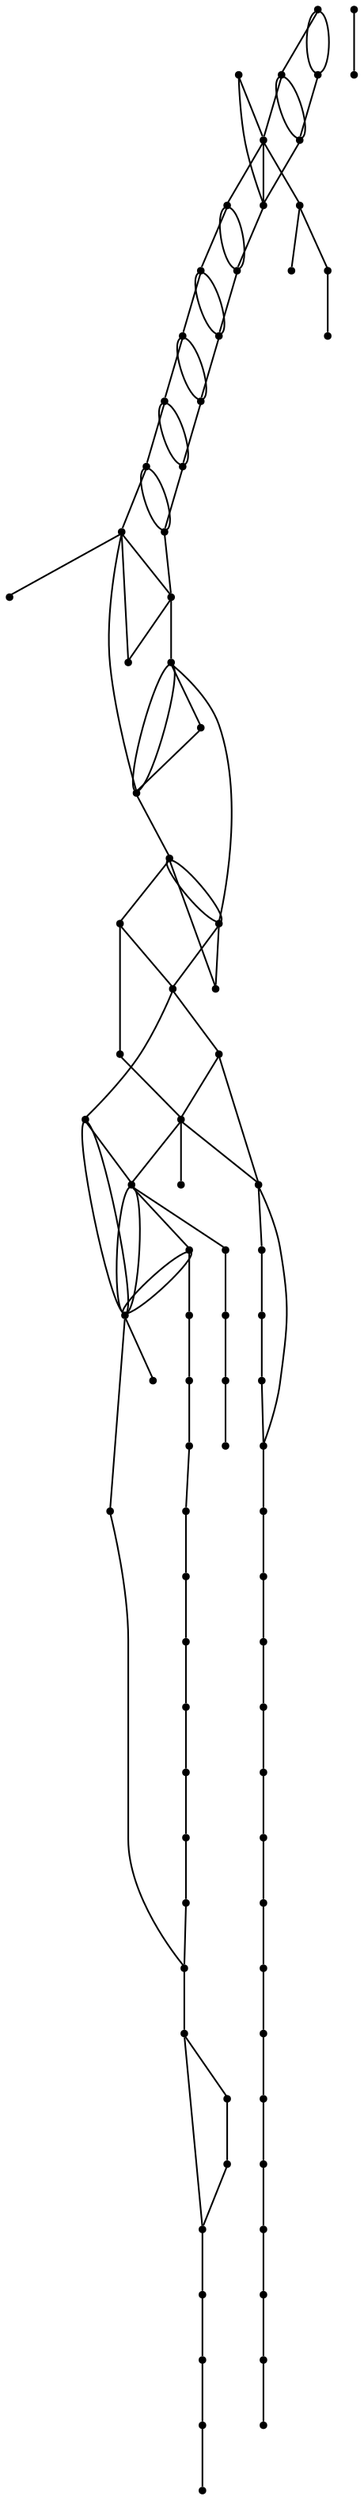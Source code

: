 graph {
  node [shape=point,comment="{\"directed\":false,\"doi\":\"10.1007/978-3-642-25878-7_10\",\"figure\":\"?\"}"]

  v0 [pos="1174.4819349489676,816.6166708875878"]
  v1 [pos="1191.7013225248074,816.6166708875878"]
  v2 [pos="1174.4819349489676,1084.4060163270738"]
  v3 [pos="1191.7013225248074,1097.1987151876622"]
  v4 [pos="1157.1561566615358,822.1592903782885"]
  v5 [pos="1157.1561566615358,1090.857186908628"]
  v6 [pos="1139.9419868119824,813.4494597500444"]
  v7 [pos="1139.9419868119824,1065.2811525796774"]
  v8 [pos="1122.6109907982643,808.3527221356778"]
  v9 [pos="1122.6109907982643,1064.3726014888243"]
  v10 [pos="1105.395802855777,820.9172817062181"]
  v11 [pos="1105.395802855777,1073.769949921821"]
  v12 [pos="1088.0700245683452,816.1623953421613"]
  v13 [pos="1088.0700245683452,1060.184414965311"]
  v14 [pos="1070.8515278238226,810.0530760109169"]
  v15 [pos="1070.8515278238226,1053.620041130713"]
  v16 [pos="1053.520611348615,807.7860222951344"]
  v17 [pos="1053.520611348615,1043.3192445761406"]
  v18 [pos="1045.8788853252993,872.2463486816853"]
  v19 [pos="1045.8788853252993,903.6544251140199"]
  v20 [pos="1036.3105775016056,806.3150953750884"]
  v21 [pos="1036.3105775016056,1039.2478063590947"]
  v22 [pos="1018.9796451186958,805.29818964686"]
  v23 [pos="1018.9796451186958,1035.9641012686925"]
  v24 [pos="1019.038392262522,781.4736501656305"]
  v25 [pos="1001.7654116383341,802.8060329872351"]
  v26 [pos="1001.765411638334,1029.5129306871386"]
  v27 [pos="1001.8247950902439,813.3890507679398"]
  v28 [pos="984.5511781579722,797.4885164403768"]
  v29 [pos="984.5511781579722,1020.344754855726"]
  v30 [pos="967.2191958667245,793.9797084061324"]
  v31 [pos="967.2191958667245,1012.1978087638925"]
  v32 [pos="950.0060122947007,793.8629600996651"]
  v33 [pos="950.0060122947007,1006.8759682056834"]
  v34 [pos="932.675079911791,790.3582217231624"]
  v35 [pos="932.675079911791,999.2913979430424"]
  v36 [pos="915.4629144327013,790.3582217231624"]
  v37 [pos="915.4629144327013,997.4796530842226"]
  v38 [pos="898.1298504177112,790.0166248264616"]
  v39 [pos="898.1298504177112,990.580788356871"]
  v40 [pos="880.9156805681578,787.1869409278773"]
  v41 [pos="880.9156805681578,985.369369059109"]
  v42 [pos="880.9750640200677,811.8032831934929"]
  v43 [pos="863.588884187792,782.8863301092473"]
  v44 [pos="863.6434316982659,977.5629865524404"]
  v45 [pos="846.3704510740779,779.2648434262774"]
  v46 [pos="846.3704510740779,967.1500200563603"]
  v47 [pos="829.1031017764305,974.3938677628306"]
  v48 [pos="829.0426047853741,780.2858188122473"]
  v49 [pos="829.042604785374,965.5620904762379"]
  v50 [pos="811.8294848441587,778.8116011923867"]
  v51 [pos="811.8294848441587,958.3183381523709"]
  v52 [pos="794.5572359742669,996.691013822847"]
  v53 [pos="794.502688463793,775.8684596871498"]
  v54 [pos="794.502688463793,952.0965945260098"]
  v55 [pos="777.3430661247135,1044.507711813546"]
  v56 [pos="777.2843189808873,773.4920180224563"]
  v57 [pos="777.2843189808873,945.0787241039125"]
  v58 [pos="760.0127064190791,1046.1503274195734"]
  v59 [pos="759.9574589697131,771.4584609196086"]
  v60 [pos="759.9574589697131,939.8736318521705"]
  v61 [pos="742.7411574880794,770.6623341238721"]
  v62 [pos="742.7411574880794,933.0808643739156"]
  v63 [pos="725.4122931064417,767.8329045788969"]
  v64 [pos="725.4122931064417,926.4007755443863"]
  v65 [pos="708.1981232568883,765.0032206803128"]
  v66 [pos="708.1981232568883,918.820274939487"]
  v67 [pos="690.8713268765225,766.5878595606204"]
  v68 [pos="690.8713268765225,914.857191359816"]
  v69 [pos="673.6528937628084,766.7002838557372"]
  v70 [pos="673.6528937628084,911.5775559271559"]
  v71 [pos="656.3260973824426,763.6457513669195"]
  v72 [pos="656.3260973824426,903.6544251140199"]
  v73 [pos="656.3855444651609,1015.8154801427295"]
  v74 [pos="639.1119275328892,761.7246185591886"]
  v75 [pos="639.1119275328892,896.5210940505998"]
  v76 [pos="621.7851311525235,760.9284917634523"]
  v77 [pos="621.7851311525235,890.7503352698507"]
  v78 [pos="1191.7559813891958,748.024751655495"]
  v79 [pos="1139.996645676371,749.6095018155067"]
  v80 [pos="1070.9105772139885,775.1328690503223"]
  v81 [pos="932.7302637303487,781.4693261542798"]
  v82 [pos="898.1904746703843,806.1657580124856"]
  v83 [pos="984.6064256073382,832.5172052151509"]
  v84 [pos="950.064759438527,869.1896541871922"]
  v85 [pos="915.5195935752555,896.2396517823945"]
  v86 [pos="1045.9345622826218,935.0028874192775"]
  v87 [pos="1045.9345622826218,966.3552763083719"]

  v0 -- v1 [id="-1",pos="1174.4819349489676,816.6166708875878 1191.7013225248074,816.6166708875878 1191.7013225248074,816.6166708875878 1191.7013225248074,816.6166708875878"]
  v2 -- v3 [id="-2",pos="1174.4819349489676,1084.4060163270738 1191.7013225248074,1097.1987151876622 1191.7013225248074,1097.1987151876622 1191.7013225248074,1097.1987151876622"]
  v4 -- v0 [id="-3",pos="1157.1561566615358,822.1592903782885 1174.4819349489676,816.6166708875878 1174.4819349489676,816.6166708875878 1174.4819349489676,816.6166708875878"]
  v5 -- v2 [id="-4",pos="1157.1561566615358,1090.857186908628 1174.4819349489676,1084.4060163270738 1174.4819349489676,1084.4060163270738 1174.4819349489676,1084.4060163270738"]
  v6 -- v4 [id="-5",pos="1139.9419868119824,813.4494597500444 1157.1561566615358,822.1592903782885 1157.1561566615358,822.1592903782885 1157.1561566615358,822.1592903782885"]
  v7 -- v5 [id="-6",pos="1139.9419868119824,1065.2811525796774 1157.1561566615358,1090.857186908628 1157.1561566615358,1090.857186908628 1157.1561566615358,1090.857186908628"]
  v8 -- v6 [id="-7",pos="1122.6109907982643,808.3527221356778 1139.9419868119824,813.4494597500444 1139.9419868119824,813.4494597500444 1139.9419868119824,813.4494597500444"]
  v9 -- v7 [id="-8",pos="1122.6109907982643,1064.3726014888243 1139.9419868119824,1065.2811525796774 1139.9419868119824,1065.2811525796774 1139.9419868119824,1065.2811525796774"]
  v10 -- v8 [id="-9",pos="1105.395802855777,820.9172817062181 1122.6109907982643,808.3527221356778 1122.6109907982643,808.3527221356778 1122.6109907982643,808.3527221356778"]
  v11 -- v9 [id="-10",pos="1105.395802855777,1073.769949921821 1122.6109907982643,1064.3726014888243 1122.6109907982643,1064.3726014888243 1122.6109907982643,1064.3726014888243"]
  v12 -- v10 [id="-11",pos="1088.0700245683452,816.1623953421613 1105.395802855777,820.9172817062181 1105.395802855777,820.9172817062181 1105.395802855777,820.9172817062181"]
  v13 -- v11 [id="-12",pos="1088.0700245683452,1060.184414965311 1105.395802855777,1073.769949921821 1105.395802855777,1073.769949921821 1105.395802855777,1073.769949921821"]
  v14 -- v12 [id="-13",pos="1070.8515278238226,810.0530760109169 1088.0700245683452,816.1623953421613 1088.0700245683452,816.1623953421613 1088.0700245683452,816.1623953421613"]
  v44 -- v35 [id="-19",pos="863.6434316982659,977.5629865524404 932.675079911791,999.2913979430424 932.675079911791,999.2913979430424 932.675079911791,999.2913979430424"]
  v46 -- v87 [id="-22",pos="846.3704510740779,967.1500200563603 1045.9345622826218,966.3552763083719 1045.9345622826218,966.3552763083719 1045.9345622826218,966.3552763083719"]
  v60 -- v86 [id="-24",pos="759.9574589697131,939.8736318521705 1045.9345622826218,935.0028874192775 1045.9345622826218,935.0028874192775 1045.9345622826218,935.0028874192775"]
  v72 -- v85 [id="-26",pos="656.3260973824426,903.6544251140199 915.5195935752555,896.2396517823945 915.5195935752555,896.2396517823945 915.5195935752555,896.2396517823945"]
  v85 -- v84 [id="-29",pos="915.5195935752555,896.2396517823945 950.064759438527,869.1896541871922 950.064759438527,869.1896541871922 950.064759438527,869.1896541871922"]
  v42 -- v83 [id="-32",pos="880.9750640200677,811.8032831934929 984.6064256073382,832.5172052151509 984.6064256073382,832.5172052151509 984.6064256073382,832.5172052151509"]
  v42 -- v27 [id="-34",pos="880.9750640200677,811.8032831934929 1001.8247950902439,813.3890507679398 1001.8247950902439,813.3890507679398 1001.8247950902439,813.3890507679398"]
  v16 -- v14 [id="-35",pos="1053.520611348615,807.7860222951344 1070.8515278238226,810.0530760109169 1070.8515278238226,810.0530760109169 1070.8515278238226,810.0530760109169"]
  v14 -- v8 [id="-36",pos="1070.8515278238226,810.0530760109169 1122.6109907982643,808.3527221356778 1122.6109907982643,808.3527221356778 1122.6109907982643,808.3527221356778"]
  v53 -- v50 [id="-40",pos="794.502688463793,775.8684596871498 811.8294848441587,778.8116011923867 811.8294848441587,778.8116011923867 811.8294848441587,778.8116011923867"]
  v48 -- v45 [id="-41",pos="829.0426047853741,780.2858188122473 846.3704510740779,779.2648434262774 846.3704510740779,779.2648434262774 846.3704510740779,779.2648434262774"]
  v45 -- v82 [id="-42",pos="846.3704510740779,779.2648434262774 898.1904746703843,806.1657580124856 898.1904746703843,806.1657580124856 898.1904746703843,806.1657580124856"]
  v82 -- v81 [id="-43",pos="898.1904746703843,806.1657580124856 932.7302637303487,781.4693261542798 932.7302637303487,781.4693261542798 932.7302637303487,781.4693261542798"]
  v81 -- v24 [id="-44",pos="932.7302637303487,781.4693261542798 1019.038392262522,781.4736501656305 1019.038392262522,781.4736501656305 1019.038392262522,781.4736501656305"]
  v24 -- v80 [id="-45",pos="1019.038392262522,781.4736501656305 1070.9105772139885,775.1328690503223 1070.9105772139885,775.1328690503223 1070.9105772139885,775.1328690503223"]
  v79 -- v78 [id="-48",pos="1139.996645676371,749.6095018155067 1191.7559813891958,748.024751655495 1191.7559813891958,748.024751655495 1191.7559813891958,748.024751655495"]
  v77 -- v76 [id="-51",pos="621.7851311525235,890.7503352698507 618.384430322374,1021.3261782555181 618.384430322374,1021.3261782555181 618.384430322374,1021.3261782555181 625.2932089717948,1021.3261782555181 625.2932089717948,1021.3261782555181 625.2932089717948,1021.3261782555181 625.2932089717948,747.1960040094223 625.2932089717948,747.1960040094223 625.2932089717948,747.1960040094223 618.384430322374,747.1960040094223 618.384430322374,747.1960040094223 618.384430322374,747.1960040094223 621.7851311525235,760.9284917634523 621.7851311525235,760.9284917634523 621.7851311525235,760.9284917634523"]
  v77 -- v76 [id="-53",pos="621.7851311525235,890.7503352698507 621.7851311525235,760.9284917634523 621.7851311525235,760.9284917634523 621.7851311525235,760.9284917634523"]
  v76 -- v74 [id="-54",pos="621.7851311525235,760.9284917634523 639.1119275328892,761.7246185591886 639.1119275328892,761.7246185591886 639.1119275328892,761.7246185591886"]
  v77 -- v75 [id="-55",pos="621.7851311525235,890.7503352698507 639.1119275328892,896.5210940505998 639.1119275328892,896.5210940505998 639.1119275328892,896.5210940505998"]
  v75 -- v74 [id="-58",pos="639.1119275328892,896.5210940505998 635.7120539032485,1056.4157211312122 635.7120539032485,1056.4157211312122 635.7120539032485,1056.4157211312122 642.6217870147949,1056.4157211312122 642.6217870147949,1056.4157211312122 642.6217870147949,1056.4157211312122 642.6217870147949,747.1960040094223 642.6217870147949,747.1960040094223 642.6217870147949,747.1960040094223 635.7120539032485,747.1960040094223 635.7120539032485,747.1960040094223 635.7120539032485,747.1960040094223 639.1119275328892,761.7246185591886 639.1119275328892,761.7246185591886 639.1119275328892,761.7246185591886"]
  v74 -- v71 [id="-60",pos="639.1119275328892,761.7246185591886 656.3260973824426,763.6457513669195 656.3260973824426,763.6457513669195 656.3260973824426,763.6457513669195"]
  v75 -- v72 [id="-61",pos="639.1119275328892,896.5210940505998 656.3260973824426,903.6544251140199 656.3260973824426,903.6544251140199 656.3260973824426,903.6544251140199"]
  v75 -- v74 [id="-62",pos="639.1119275328892,896.5210940505998 639.1119275328892,761.7246185591886 639.1119275328892,761.7246185591886 639.1119275328892,761.7246185591886"]
  v73 -- v72 [id="-63",pos="656.3855444651609,1015.8154801427295 652.9292144007953,1014.9888309139296 652.9292144007953,1014.9888309139296 652.9292144007953,1014.9888309139296 656.3260973824426,903.6544251140199 656.3260973824426,903.6544251140199 656.3260973824426,903.6544251140199"]
  v73 -- v71 [id="-64",pos="656.3855444651609,1015.8154801427295 659.8388838815333,1014.9888309139296 659.8388838815333,1014.9888309139296 659.8388838815333,1014.9888309139296 659.8388838815333,747.1960040094223 659.8388838815333,747.1960040094223 659.8388838815333,747.1960040094223 652.9292144007953,747.1960040094223 652.9292144007953,747.1960040094223 652.9292144007953,747.1960040094223 656.3260973824426,763.6457513669195 656.3260973824426,763.6457513669195 656.3260973824426,763.6457513669195"]
  v72 -- v71 [id="-65",pos="656.3260973824426,903.6544251140199 656.3260973824426,763.6457513669195 656.3260973824426,763.6457513669195 656.3260973824426,763.6457513669195"]
  v72 -- v70 [id="-68",pos="656.3260973824426,903.6544251140199 673.6528937628084,911.5775559271559 673.6528937628084,911.5775559271559 673.6528937628084,911.5775559271559"]
  v71 -- v69 [id="-69",pos="656.3260973824426,763.6457513669195 673.6528937628084,766.7002838557372 673.6528937628084,766.7002838557372 673.6528937628084,766.7002838557372"]
  v70 -- v69 [id="-73",pos="673.6528937628084,911.5775559271559 670.2574106589451,969.6368193930984 670.2574106589451,969.6368193930984 670.2574106589451,969.6368193930984 677.1659984159409,969.6368193930984 677.1659984159409,969.6368193930984 677.1659984159409,969.6368193930984 677.1659984159409,746.4387297274393 677.1659984159409,746.4387297274393 677.1659984159409,746.4387297274393 670.2574106589451,746.4387297274393 670.2574106589451,746.4387297274393 670.2574106589451,746.4387297274393 673.6528937628084,766.7002838557372 673.6528937628084,766.7002838557372 673.6528937628084,766.7002838557372"]
  v70 -- v69 [id="-75",pos="673.6528937628084,911.5775559271559 673.6528937628084,766.7002838557372 673.6528937628084,766.7002838557372 673.6528937628084,766.7002838557372"]
  v69 -- v67 [id="-76",pos="673.6528937628084,766.7002838557372 690.8713268765225,766.5878595606204 690.8713268765225,766.5878595606204 690.8713268765225,766.5878595606204"]
  v70 -- v68 [id="-77",pos="673.6528937628084,911.5775559271559 690.8713268765225,914.857191359816 690.8713268765225,914.857191359816 690.8713268765225,914.857191359816"]
  v68 -- v67 [id="-80",pos="690.8713268765225,914.857191359816 687.4711987236484,1075.5408869235193 687.4711987236484,1075.5408869235193 687.4711987236484,1075.5408869235193 694.3798501114525,1075.5408869235193 694.3798501114525,1075.5408869235193 694.3798501114525,1075.5408869235193 694.3798501114525,747.1960040094223 694.3798501114525,747.1960040094223 694.3798501114525,747.1960040094223 687.4711987236484,747.1960040094223 687.4711987236484,747.1960040094223 687.4711987236484,747.1960040094223 690.8713268765225,766.5878595606204 690.8713268765225,766.5878595606204 690.8713268765225,766.5878595606204"]
  v68 -- v67 [id="-82",pos="690.8713268765225,914.857191359816 690.8713268765225,766.5878595606204 690.8713268765225,766.5878595606204 690.8713268765225,766.5878595606204"]
  v67 -- v65 [id="-83",pos="690.8713268765225,766.5878595606204 708.1981232568883,765.0032206803128 708.1981232568883,765.0032206803128 708.1981232568883,765.0032206803128"]
  v68 -- v66 [id="-84",pos="690.8713268765225,914.857191359816 708.1981232568883,918.820274939487 708.1981232568883,918.820274939487 708.1981232568883,918.820274939487"]
  v85 -- v19 [id="-86",pos="915.5195935752555,896.2396517823945 1045.8788853252993,903.6544251140199 1045.8788853252993,903.6544251140199 1045.8788853252993,903.6544251140199"]
  v66 -- v65 [id="-87",pos="708.1981232568883,918.820274939487 704.7983768888643,1055.6587012028383 704.7983768888643,1055.6587012028383 704.7983768888643,1055.6587012028383 711.7082372620274,1055.6587012028383 711.7082372620274,1055.6587012028383 711.7082372620274,1055.6587012028383 711.7082372620274,746.4387297274393 711.7082372620274,746.4387297274393 711.7082372620274,746.4387297274393 704.7983768888643,746.4387297274393 704.7983768888643,746.4387297274393 704.7983768888643,746.4387297274393 708.1981232568883,765.0032206803128 708.1981232568883,765.0032206803128 708.1981232568883,765.0032206803128"]
  v66 -- v65 [id="-89",pos="708.1981232568883,918.820274939487 708.1981232568883,765.0032206803128 708.1981232568883,765.0032206803128 708.1981232568883,765.0032206803128"]
  v65 -- v63 [id="-90",pos="708.1981232568883,765.0032206803128 725.4122931064417,767.8329045788969 725.4122931064417,767.8329045788969 725.4122931064417,767.8329045788969"]
  v66 -- v64 [id="-91",pos="708.1981232568883,918.820274939487 725.4122931064417,926.4007755443863 725.4122931064417,926.4007755443863 725.4122931064417,926.4007755443863"]
  v84 -- v18 [id="-93",pos="950.064759438527,869.1896541871922 1045.8788853252993,872.2463486816853 1045.8788853252993,872.2463486816853 1045.8788853252993,872.2463486816853"]
  v64 -- v63 [id="-94",pos="725.4122931064417,926.4007755443863 722.0168100025784,1052.4874204075531 722.0168100025784,1052.4874204075531 722.0168100025784,1052.4874204075531 728.9253977595741,1052.4874204075531 728.9253977595741,1052.4874204075531 728.9253977595741,1052.4874204075531 728.9253977595741,746.4387297274393 728.9253977595741,746.4387297274393 728.9253977595741,746.4387297274393 722.0168100025784,746.4387297274393 722.0168100025784,746.4387297274393 722.0168100025784,746.4387297274393 725.4122931064417,767.8329045788969 725.4122931064417,767.8329045788969 725.4122931064417,767.8329045788969"]
  v63 -- v61 [id="-95",pos="725.4122931064417,767.8329045788969 742.7411574880794,770.6623341238721 742.7411574880794,770.6623341238721 742.7411574880794,770.6623341238721"]
  v64 -- v62 [id="-96",pos="725.4122931064417,926.4007755443863 742.7411574880794,933.0808643739156 742.7411574880794,933.0808643739156 742.7411574880794,933.0808643739156"]
  v64 -- v63 [id="-97",pos="725.4122931064417,926.4007755443863 725.4122931064417,767.8329045788969 725.4122931064417,767.8329045788969 725.4122931064417,767.8329045788969"]
  v62 -- v61 [id="-99",pos="742.7411574880794,933.0808643739156 739.3436063829441,1049.3161396122682 739.3436063829441,1049.3161396122682 739.3436063829441,1049.3161396122682 746.2521941399399,1049.3161396122682 746.2521941399399,1049.3161396122682 746.2521941399399,1049.3161396122682 746.2521941399399,746.4387297274393 746.2521941399399,746.4387297274393 746.2521941399399,746.4387297274393 739.3436063829441,746.4387297274393 739.3436063829441,746.4387297274393 739.3436063829441,746.4387297274393 742.7411574880794,770.6623341238721 742.7411574880794,770.6623341238721 742.7411574880794,770.6623341238721"]
  v62 -- v61 [id="-101",pos="742.7411574880794,933.0808643739156 742.7411574880794,770.6623341238721 742.7411574880794,770.6623341238721 742.7411574880794,770.6623341238721"]
  v61 -- v59 [id="-102",pos="742.7411574880794,770.6623341238721 759.9574589697131,771.4584609196086 759.9574589697131,771.4584609196086 759.9574589697131,771.4584609196086"]
  v62 -- v60 [id="-103",pos="742.7411574880794,933.0808643739156 759.9574589697131,939.8736318521705 759.9574589697131,939.8736318521705 759.9574589697131,939.8736318521705"]
  v58 -- v60 [id="-106",pos="760.0127064190791,1046.1503274195734 759.9574589697131,939.8736318521705 759.9574589697131,939.8736318521705 759.9574589697131,939.8736318521705"]
  v60 -- v59 [id="-107",pos="759.9574589697131,939.8736318521705 759.9574589697131,771.4584609196086 759.9574589697131,771.4584609196086 759.9574589697131,771.4584609196086"]
  v59 -- v58 [id="-108",pos="759.9574589697131,771.4584609196086 756.5577762324975,746.4387297274393 756.5577762324975,746.4387297274393 756.5577762324975,746.4387297274393 763.4676366056607,746.4387297274393 763.4676366056607,746.4387297274393 763.4676366056607,746.4387297274393 760.0127064190791,1046.1503274195734 760.0127064190791,1046.1503274195734 760.0127064190791,1046.1503274195734"]
  v60 -- v57 [id="-112",pos="759.9574589697131,939.8736318521705 777.2843189808873,945.0787241039125 777.2843189808873,945.0787241039125 777.2843189808873,945.0787241039125"]
  v59 -- v56 [id="-113",pos="759.9574589697131,771.4584609196086 777.2843189808873,773.4920180224563 777.2843189808873,773.4920180224563 777.2843189808873,773.4920180224563"]
  v27 -- v16 [id="-115",pos="1001.8247950902439,813.3890507679398 1053.520611348615,807.7860222951344 1053.520611348615,807.7860222951344 1053.520611348615,807.7860222951344"]
  v50 -- v48 [id="-116",pos="811.8294848441587,778.8116011923867 829.0426047853741,780.2858188122473 829.0426047853741,780.2858188122473 829.0426047853741,780.2858188122473"]
  v57 -- v56 [id="-117",pos="777.2843189808873,945.0787241039125 773.8887722462156,1039.6980122467794 773.8887722462156,1039.6980122467794 773.8887722462156,1039.6980122467794 780.7973600032113,1039.6980122467794 780.7973600032113,1039.6980122467794 780.7973600032113,1039.6980122467794 780.7973600032113,746.4387297274393 780.7973600032113,746.4387297274393 780.7973600032113,746.4387297274393 773.8887722462156,746.4387297274393 773.8887722462156,746.4387297274393 773.8887722462156,746.4387297274393 777.2843189808873,773.4920180224563 777.2843189808873,773.4920180224563 777.2843189808873,773.4920180224563"]
  v55 -- v57 [id="-118",pos="777.3430661247135,1044.507711813546 777.2843189808873,945.0787241039125 777.2843189808873,945.0787241039125 777.2843189808873,945.0787241039125"]
  v57 -- v56 [id="-119",pos="777.2843189808873,945.0787241039125 777.2843189808873,773.4920180224563 777.2843189808873,773.4920180224563 777.2843189808873,773.4920180224563"]
  v56 -- v55 [id="-120",pos="777.2843189808873,773.4920180224563 773.8902357548081,747.1960040094223 773.8902357548081,747.1960040094223 773.8902357548081,747.1960040094223 780.799014404229,747.1960040094223 780.799014404229,747.1960040094223 780.799014404229,747.1960040094223 777.3430661247135,1044.507711813546 777.3430661247135,1044.507711813546 777.3430661247135,1044.507711813546"]
  v57 -- v54 [id="-121",pos="777.2843189808873,945.0787241039125 794.502688463793,952.0965945260098 794.502688463793,952.0965945260098 794.502688463793,952.0965945260098"]
  v56 -- v53 [id="-123",pos="777.2843189808873,773.4920180224563 794.502688463793,775.8684596871498 794.502688463793,775.8684596871498 794.502688463793,775.8684596871498"]
  v54 -- v53 [id="-126",pos="794.502688463793,952.0965945260098 791.1029420957691,991.9319306242439 791.1029420957691,991.9319306242439 791.1029420957691,991.9319306242439 798.0115298527647,991.9319306242439 798.0115298527647,991.9319306242439 798.0115298527647,991.9319306242439 798.0115298527647,746.4387297274393 798.0115298527647,746.4387297274393 798.0115298527647,746.4387297274393 791.1029420957691,746.4387297274393 791.1029420957691,746.4387297274393 791.1029420957691,746.4387297274393 794.502688463793,775.8684596871498 794.502688463793,775.8684596871498 794.502688463793,775.8684596871498"]
  v52 -- v54 [id="-127",pos="794.5572359742669,996.691013822847 794.502688463793,952.0965945260098 794.502688463793,952.0965945260098 794.502688463793,952.0965945260098"]
  v54 -- v53 [id="-128",pos="794.502688463793,952.0965945260098 794.502688463793,775.8684596871498 794.502688463793,775.8684596871498 794.502688463793,775.8684596871498"]
  v53 -- v52 [id="-129",pos="794.502688463793,775.8684596871498 791.1036420346611,747.1960040094223 791.1036420346611,747.1960040094223 791.1036420346611,747.1960040094223 798.0124206840819,747.1960040094223 798.0124206840819,747.1960040094223 798.0124206840819,747.1960040094223 794.5572359742669,996.691013822847 794.5572359742669,996.691013822847 794.5572359742669,996.691013822847"]
  v54 -- v51 [id="-130",pos="794.502688463793,952.0965945260098 811.8294848441587,958.3183381523709 811.8294848441587,958.3183381523709 811.8294848441587,958.3183381523709"]
  v15 -- v13 [id="-134",pos="1070.8515278238226,1053.620041130713 1088.0700245683452,1060.184414965311 1088.0700245683452,1060.184414965311 1088.0700245683452,1060.184414965311"]
  v51 -- v50 [id="-137",pos="811.8294848441587,958.3183381523709 811.8294848441587,778.8116011923867 811.8294848441587,778.8116011923867 811.8294848441587,778.8116011923867"]
  v50 -- v47 [id="-142",pos="811.8294848441587,778.8116011923867 808.4312019847273,747.1960040094223 808.4312019847273,747.1960040094223 808.4312019847273,747.1960040094223 815.340998727082,747.1960040094223 815.340998727082,747.1960040094223 815.340998727082,747.1960040094223 829.1031017764305,974.3938677628306 829.1031017764305,974.3938677628306 829.1031017764305,974.3938677628306"]
  v51 -- v49 [id="-143",pos="811.8294848441587,958.3183381523709 829.042604785374,965.5620904762379 829.042604785374,965.5620904762379 829.042604785374,965.5620904762379"]
  v48 -- v42 [id="-147",pos="829.0426047853741,780.2858188122473 825.648171589849,950.5086649458875 825.648171589849,950.5086649458875 825.648171589849,950.5086649458875 832.558031963012,950.5086649458875 832.558031963012,950.5086649458875 832.558031963012,950.5086649458875 880.9750640200677,811.8032831934929 880.9750640200677,811.8032831934929 880.9750640200677,811.8032831934929"]
  v48 -- v42 [id="-148",pos="829.0426047853741,780.2858188122473 825.648171589849,746.4387297274393 825.648171589849,746.4387297274393 825.648171589849,746.4387297274393 832.558031963012,746.4387297274393 832.558031963012,746.4387297274393 832.558031963012,746.4387297274393 880.9750640200677,811.8032831934929 880.9750640200677,811.8032831934929 880.9750640200677,811.8032831934929"]
  v49 -- v46 [id="-150",pos="829.042604785374,965.5620904762379 846.3704510740779,967.1500200563603 846.3704510740779,967.1500200563603 846.3704510740779,967.1500200563603"]
  v17 -- v15 [id="-153",pos="1053.520611348615,1043.3192445761406 1070.8515278238226,1053.620041130713 1070.8515278238226,1053.620041130713 1070.8515278238226,1053.620041130713"]
  v45 -- v42 [id="-154",pos="846.3704510740779,779.2648434262774 842.9769405252741,935.3080481615091 842.9769405252741,935.3080481615091 842.9769405252741,935.3080481615091 849.8857191746949,935.3080481615091 849.8857191746949,935.3080481615091 849.8857191746949,935.3080481615091 880.9750640200677,811.8032831934929 880.9750640200677,811.8032831934929 880.9750640200677,811.8032831934929"]
  v45 -- v42 [id="-155",pos="846.3704510740779,779.2648434262774 842.9769405252741,747.1960040094223 842.9769405252741,747.1960040094223 842.9769405252741,747.1960040094223 849.8857191746949,747.1960040094223 849.8857191746949,747.1960040094223 849.8857191746949,747.1960040094223 880.9750640200677,811.8032831934929 880.9750640200677,811.8032831934929 880.9750640200677,811.8032831934929"]
  v46 -- v45 [id="-156",pos="846.3704510740779,967.1500200563603 842.9791039727586,934.5520456475705 842.9791039727586,934.5520456475705 842.9791039727586,934.5520456475705 846.3704510740779,779.2648434262774 846.3704510740779,779.2648434262774 846.3704510740779,779.2648434262774"]
  v47 -- v46 [id="-158",pos="829.1031017764305,974.3938677628306 846.3704510740779,967.1500200563603 846.3704510740779,967.1500200563603 846.3704510740779,967.1500200563603"]
  v45 -- v43 [id="-159",pos="846.3704510740779,779.2648434262774 863.588884187792,782.8863301092473 863.588884187792,782.8863301092473 863.588884187792,782.8863301092473"]
  v47 -- v44 [id="-160",pos="829.1031017764305,974.3938677628306 863.6434316982659,977.5629865524404 863.6434316982659,977.5629865524404 863.6434316982659,977.5629865524404"]
  v46 -- v44 [id="-163",pos="846.3704510740779,967.1500200563603 863.6434316982659,977.5629865524404 863.6434316982659,977.5629865524404 863.6434316982659,977.5629865524404"]
  v43 -- v42 [id="-165",pos="863.588884187792,782.8863301092473 860.1891378197681,944.0618183756841 860.1891378197681,944.0618183756841 860.1891378197681,944.0618183756841 867.0977255767638,944.0618183756841 867.0977255767638,944.0618183756841 867.0977255767638,944.0618183756841 880.9750640200677,811.8032831934929 880.9750640200677,811.8032831934929 880.9750640200677,811.8032831934929"]
  v43 -- v42 [id="-166",pos="863.588884187792,782.8863301092473 860.1891378197681,746.4387297274393 860.1891378197681,746.4387297274393 860.1891378197681,746.4387297274393 867.0977255767638,746.4387297274393 867.0977255767638,746.4387297274393 867.0977255767638,746.4387297274393 880.9750640200677,811.8032831934929 880.9750640200677,811.8032831934929 880.9750640200677,811.8032831934929"]
  v44 -- v41 [id="-168",pos="863.6434316982659,977.5629865524404 880.9156805681578,985.369369059109 880.9156805681578,985.369369059109 880.9156805681578,985.369369059109"]
  v43 -- v40 [id="-170",pos="863.588884187792,782.8863301092473 880.9156805681578,787.1869409278773 880.9156805681578,787.1869409278773 880.9156805681578,787.1869409278773"]
  v41 -- v39 [id="-171",pos="880.9156805681578,985.369369059109 898.1298504177112,990.580788356871 898.1298504177112,990.580788356871 898.1298504177112,990.580788356871"]
  v40 -- v38 [id="-172",pos="880.9156805681578,787.1869409278773 898.1298504177112,790.0166248264616 898.1298504177112,790.0166248264616 898.1298504177112,790.0166248264616"]
  v39 -- v37 [id="-174",pos="898.1298504177112,990.580788356871 915.4629144327013,997.4796530842226 915.4629144327013,997.4796530842226 915.4629144327013,997.4796530842226"]
  v38 -- v36 [id="-175",pos="898.1298504177112,790.0166248264616 915.4629144327013,790.3582217231624 915.4629144327013,790.3582217231624 915.4629144327013,790.3582217231624"]
  v37 -- v35 [id="-177",pos="915.4629144327013,997.4796530842226 932.675079911791,999.2913979430424 932.675079911791,999.2913979430424 932.675079911791,999.2913979430424"]
  v36 -- v34 [id="-178",pos="915.4629144327013,790.3582217231624 932.675079911791,790.3582217231624 932.675079911791,790.3582217231624 932.675079911791,790.3582217231624"]
  v35 -- v33 [id="-180",pos="932.675079911791,999.2913979430424 950.0060122947007,1006.8759682056834 950.0060122947007,1006.8759682056834 950.0060122947007,1006.8759682056834"]
  v34 -- v32 [id="-181",pos="932.675079911791,790.3582217231624 950.0060122947007,793.8629600996651 950.0060122947007,793.8629600996651 950.0060122947007,793.8629600996651"]
  v20 -- v16 [id="-182",pos="1036.3105775016056,806.3150953750884 1053.520611348615,807.7860222951344 1053.520611348615,807.7860222951344 1053.520611348615,807.7860222951344"]
  v33 -- v31 [id="-183",pos="950.0060122947007,1006.8759682056834 967.2191958667245,1012.1978087638925 967.2191958667245,1012.1978087638925 967.2191958667245,1012.1978087638925"]
  v32 -- v30 [id="-184",pos="950.0060122947007,793.8629600996651 967.2191958667245,793.9797084061324 967.2191958667245,793.9797084061324 967.2191958667245,793.9797084061324"]
  v21 -- v17 [id="-185",pos="1036.3105775016056,1039.2478063590947 1053.520611348615,1043.3192445761406 1053.520611348615,1043.3192445761406 1053.520611348615,1043.3192445761406"]
  v31 -- v29 [id="-186",pos="967.2191958667245,1012.1978087638925 984.5511781579722,1020.344754855726 984.5511781579722,1020.344754855726 984.5511781579722,1020.344754855726"]
  v30 -- v28 [id="-187",pos="967.2191958667245,793.9797084061324 984.5511781579722,797.4885164403768 984.5511781579722,797.4885164403768 984.5511781579722,797.4885164403768"]
  v22 -- v20 [id="-188",pos="1018.9796451186958,805.29818964686 1036.3105775016056,806.3150953750884 1036.3105775016056,806.3150953750884 1036.3105775016056,806.3150953750884"]
  v23 -- v21 [id="-192",pos="1018.9796451186958,1035.9641012686925 1036.3105775016056,1039.2478063590947 1036.3105775016056,1039.2478063590947 1036.3105775016056,1039.2478063590947"]
  v29 -- v26 [id="-193",pos="984.5511781579722,1020.344754855726 1001.765411638334,1029.5129306871386 1001.765411638334,1029.5129306871386 1001.765411638334,1029.5129306871386"]
  v28 -- v25 [id="-194",pos="984.5511781579722,797.4885164403768 1001.7654116383341,802.8060329872351 1001.7654116383341,802.8060329872351 1001.7654116383341,802.8060329872351"]
  v25 -- v22 [id="-199",pos="1001.7654116383341,802.8060329872351 1018.9796451186958,805.29818964686 1018.9796451186958,805.29818964686 1018.9796451186958,805.29818964686"]
  v26 -- v23 [id="-200",pos="1001.765411638334,1029.5129306871386 1018.9796451186958,1035.9641012686925 1018.9796451186958,1035.9641012686925 1018.9796451186958,1035.9641012686925"]
}